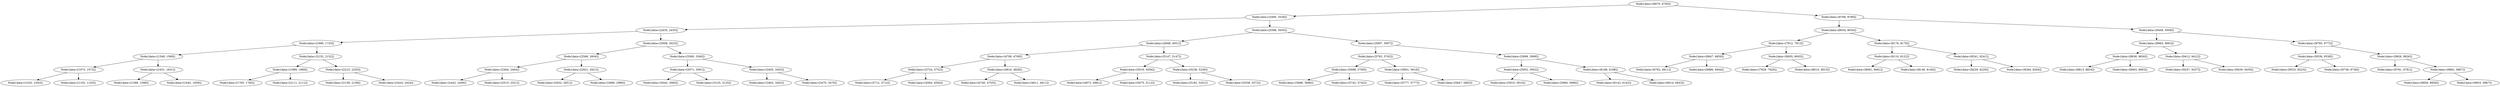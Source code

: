 digraph G{
1926551980 [label="Node{data=[6670, 6700]}"]
1926551980 -> 1991274064
1991274064 [label="Node{data=[3495, 3528]}"]
1991274064 -> 487244665
487244665 [label="Node{data=[2435, 2435]}"]
487244665 -> 1725474306
1725474306 [label="Node{data=[1680, 1725]}"]
1725474306 -> 848628428
848628428 [label="Node{data=[1548, 1589]}"]
848628428 -> 1201807392
1201807392 [label="Node{data=[1073, 1073]}"]
1201807392 -> 217588390
217588390 [label="Node{data=[1032, 1043]}"]
1201807392 -> 800288141
800288141 [label="Node{data=[1102, 1103]}"]
848628428 -> 904577501
904577501 [label="Node{data=[1631, 1631]}"]
904577501 -> 1671386208
1671386208 [label="Node{data=[1598, 1598]}"]
904577501 -> 775923623
775923623 [label="Node{data=[1642, 1659]}"]
1725474306 -> 441743592
441743592 [label="Node{data=[2152, 2152]}"]
441743592 -> 2035525206
2035525206 [label="Node{data=[1989, 1989]}"]
2035525206 -> 1626784072
1626784072 [label="Node{data=[1765, 1765]}"]
2035525206 -> 858210414
858210414 [label="Node{data=[2111, 2111]}"]
441743592 -> 177073626
177073626 [label="Node{data=[2215, 2255]}"]
177073626 -> 1846057931
1846057931 [label="Node{data=[2158, 2158]}"]
177073626 -> 950205379
950205379 [label="Node{data=[2424, 2424]}"]
487244665 -> 831518857
831518857 [label="Node{data=[3008, 3023]}"]
831518857 -> 1409888351
1409888351 [label="Node{data=[2568, 2604]}"]
1409888351 -> 2121613270
2121613270 [label="Node{data=[2464, 2464]}"]
2121613270 -> 1369878328
1369878328 [label="Node{data=[2442, 2456]}"]
2121613270 -> 522407477
522407477 [label="Node{data=[2515, 2521]}"]
1409888351 -> 37031494
37031494 [label="Node{data=[2921, 2921]}"]
37031494 -> 1432951385
1432951385 [label="Node{data=[2632, 2651]}"]
37031494 -> 827498659
827498659 [label="Node{data=[2989, 2989]}"]
831518857 -> 872743514
872743514 [label="Node{data=[3360, 3360]}"]
872743514 -> 510160290
510160290 [label="Node{data=[3071, 3091]}"]
510160290 -> 63838180
63838180 [label="Node{data=[3042, 3060]}"]
510160290 -> 666757254
666757254 [label="Node{data=[3125, 3125]}"]
872743514 -> 993409529
993409529 [label="Node{data=[3455, 3455]}"]
993409529 -> 1726891584
1726891584 [label="Node{data=[3402, 3402]}"]
993409529 -> 359406670
359406670 [label="Node{data=[3470, 3470]}"]
1991274064 -> 1574780861
1574780861 [label="Node{data=[5596, 5635]}"]
1574780861 -> 1471036430
1471036430 [label="Node{data=[4948, 4951]}"]
1471036430 -> 1139195133
1139195133 [label="Node{data=[4708, 4708]}"]
1139195133 -> 907892387
907892387 [label="Node{data=[3724, 3752]}"]
907892387 -> 42575626
42575626 [label="Node{data=[3712, 3712]}"]
907892387 -> 610383129
610383129 [label="Node{data=[4564, 4564]}"]
1139195133 -> 1377231932
1377231932 [label="Node{data=[4816, 4828]}"]
1377231932 -> 241305747
241305747 [label="Node{data=[4740, 4755]}"]
1377231932 -> 1092378530
1092378530 [label="Node{data=[4911, 4911]}"]
1471036430 -> 1761403877
1761403877 [label="Node{data=[5147, 5147]}"]
1761403877 -> 221175234
221175234 [label="Node{data=[5019, 5056]}"]
221175234 -> 328628836
328628836 [label="Node{data=[4972, 4981]}"]
221175234 -> 819255035
819255035 [label="Node{data=[5075, 5112]}"]
1761403877 -> 1069082831
1069082831 [label="Node{data=[5238, 5238]}"]
1069082831 -> 1149493815
1149493815 [label="Node{data=[5182, 5201]}"]
1069082831 -> 1684465049
1684465049 [label="Node{data=[5538, 5572]}"]
1574780861 -> 1913881824
1913881824 [label="Node{data=[5907, 5907]}"]
1913881824 -> 169207037
169207037 [label="Node{data=[5763, 5763]}"]
169207037 -> 1364999634
1364999634 [label="Node{data=[5688, 5709]}"]
1364999634 -> 38096973
38096973 [label="Node{data=[5686, 5686]}"]
1364999634 -> 1822416993
1822416993 [label="Node{data=[5742, 5742]}"]
169207037 -> 1233699587
1233699587 [label="Node{data=[5801, 5818]}"]
1233699587 -> 2039137613
2039137613 [label="Node{data=[5777, 5777]}"]
1233699587 -> 1365587209
1365587209 [label="Node{data=[5847, 5863]}"]
1913881824 -> 1122651052
1122651052 [label="Node{data=[5999, 5999]}"]
1122651052 -> 1307904041
1307904041 [label="Node{data=[5952, 5952]}"]
1307904041 -> 1652169847
1652169847 [label="Node{data=[5910, 5910]}"]
1307904041 -> 449818700
449818700 [label="Node{data=[5966, 5966]}"]
1122651052 -> 174604178
174604178 [label="Node{data=[6188, 6188]}"]
174604178 -> 1874451126
1874451126 [label="Node{data=[6142, 6142]}"]
174604178 -> 1561524882
1561524882 [label="Node{data=[6614, 6643]}"]
1926551980 -> 985169068
985169068 [label="Node{data=[8766, 8789]}"]
985169068 -> 1910980806
1910980806 [label="Node{data=[8034, 8034]}"]
1910980806 -> 1353340966
1353340966 [label="Node{data=[7912, 7912]}"]
1353340966 -> 438759115
438759115 [label="Node{data=[6847, 6859]}"]
438759115 -> 1669512255
1669512255 [label="Node{data=[6762, 6811]}"]
438759115 -> 682107385
682107385 [label="Node{data=[6886, 6944]}"]
1353340966 -> 708917154
708917154 [label="Node{data=[8005, 8005]}"]
708917154 -> 129815703
129815703 [label="Node{data=[7929, 7929]}"]
708917154 -> 1906959131
1906959131 [label="Node{data=[8015, 8015]}"]
1910980806 -> 417837886
417837886 [label="Node{data=[8176, 8176]}"]
417837886 -> 993553319
993553319 [label="Node{data=[8110, 8122]}"]
993553319 -> 1514215483
1514215483 [label="Node{data=[8061, 8061]}"]
993553319 -> 1682872659
1682872659 [label="Node{data=[8146, 8146]}"]
417837886 -> 1091942567
1091942567 [label="Node{data=[8241, 8241]}"]
1091942567 -> 965252721
965252721 [label="Node{data=[8229, 8229]}"]
1091942567 -> 1801114043
1801114043 [label="Node{data=[8264, 8264]}"]
985169068 -> 2068732290
2068732290 [label="Node{data=[9449, 9508]}"]
2068732290 -> 401741516
401741516 [label="Node{data=[8963, 8963]}"]
401741516 -> 1790189917
1790189917 [label="Node{data=[8836, 8836]}"]
1790189917 -> 1474224825
1474224825 [label="Node{data=[8813, 8834]}"]
1790189917 -> 1591026569
1591026569 [label="Node{data=[8903, 8903]}"]
401741516 -> 1503005417
1503005417 [label="Node{data=[9412, 9412]}"]
1503005417 -> 308504143
308504143 [label="Node{data=[9257, 9257]}"]
1503005417 -> 839423376
839423376 [label="Node{data=[9439, 9439]}"]
2068732290 -> 1169568051
1169568051 [label="Node{data=[9760, 9772]}"]
1169568051 -> 740211246
740211246 [label="Node{data=[9538, 9538]}"]
740211246 -> 633794812
633794812 [label="Node{data=[9523, 9523]}"]
740211246 -> 1393841601
1393841601 [label="Node{data=[9738, 9738]}"]
1169568051 -> 668981561
668981561 [label="Node{data=[9826, 9826]}"]
668981561 -> 2127157286
2127157286 [label="Node{data=[9781, 9781]}"]
668981561 -> 1813681683
1813681683 [label="Node{data=[9891, 9907]}"]
1813681683 -> 500268044
500268044 [label="Node{data=[9859, 9859]}"]
1813681683 -> 1142847646
1142847646 [label="Node{data=[9953, 9967]}"]
}